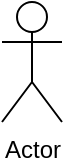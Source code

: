 <mxfile version="21.5.1" type="github">
  <diagram name="Page-1" id="VFj8cEdppRw5Jr-aeDxQ">
    <mxGraphModel dx="1290" dy="541" grid="1" gridSize="10" guides="1" tooltips="1" connect="1" arrows="1" fold="1" page="1" pageScale="1" pageWidth="827" pageHeight="1169" math="0" shadow="0">
      <root>
        <mxCell id="0" />
        <mxCell id="1" parent="0" />
        <mxCell id="ilGVg9wScG-0XjAJgVdM-1" value="Actor" style="shape=umlActor;verticalLabelPosition=bottom;verticalAlign=top;html=1;outlineConnect=0;" vertex="1" parent="1">
          <mxGeometry x="110" y="160" width="30" height="60" as="geometry" />
        </mxCell>
      </root>
    </mxGraphModel>
  </diagram>
</mxfile>
